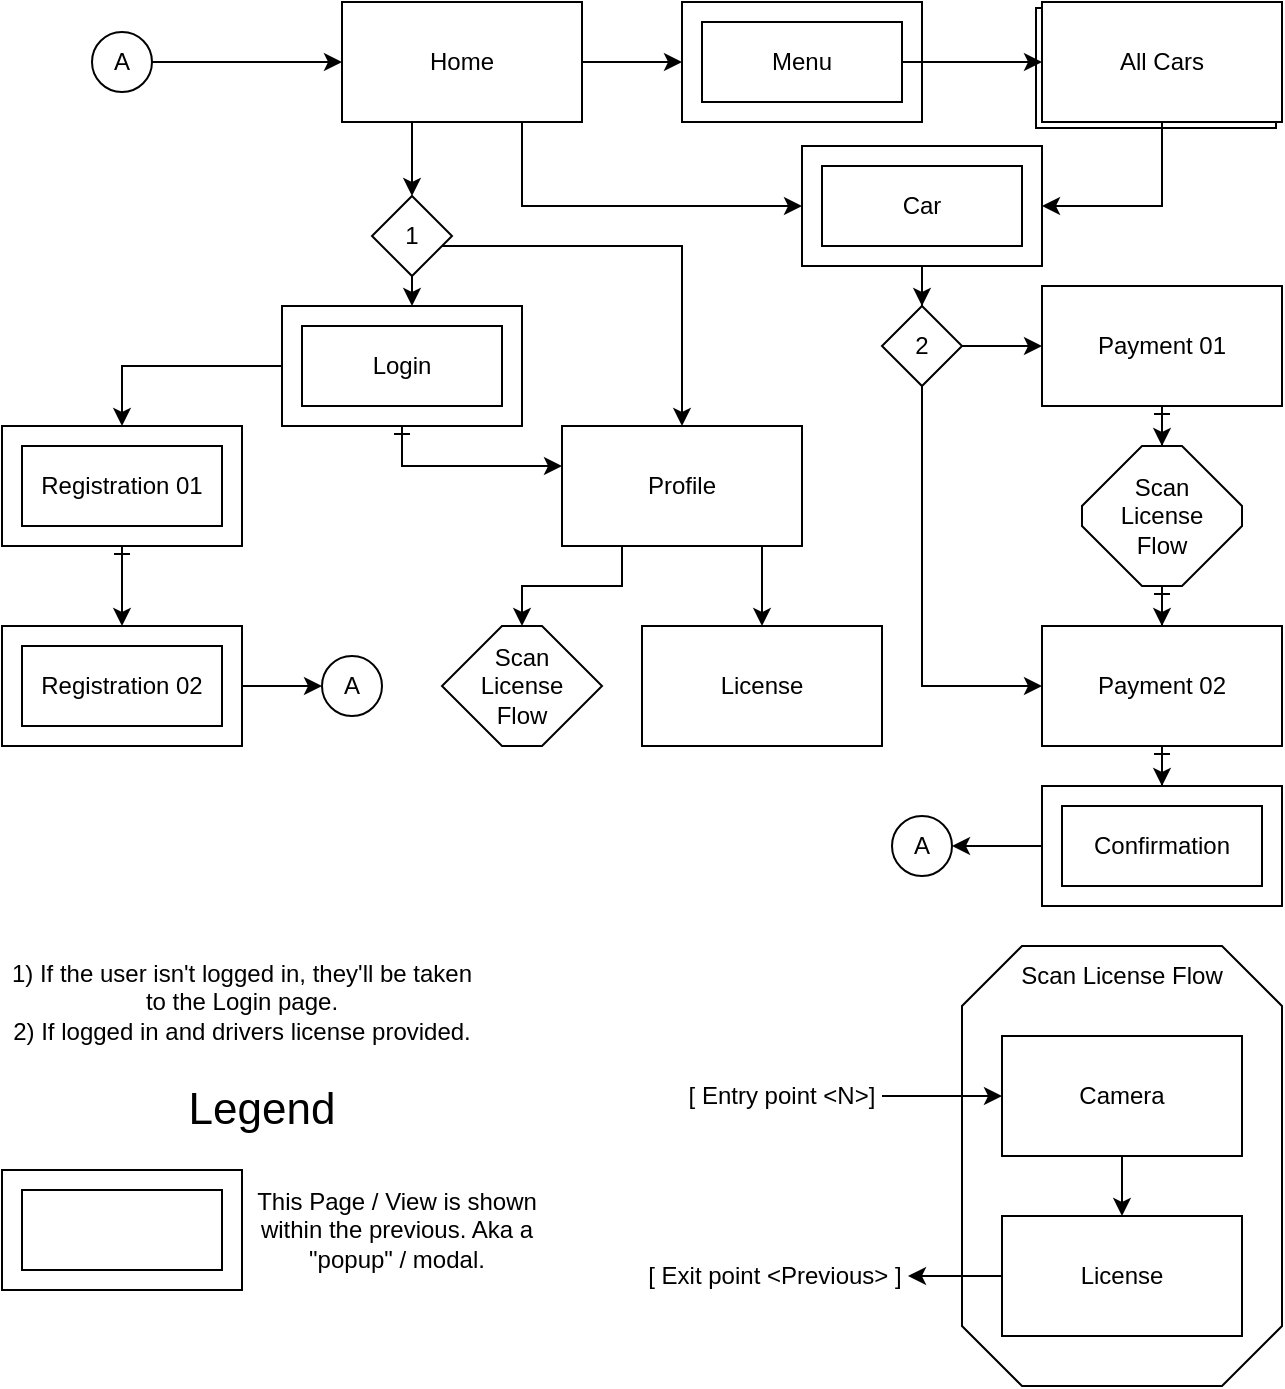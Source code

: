 <mxfile version="21.8.1" type="device">
  <diagram name="Side-1" id="9zV4TEWNxLsRhH_TJFxu">
    <mxGraphModel dx="2257" dy="788" grid="1" gridSize="10" guides="1" tooltips="1" connect="1" arrows="1" fold="1" page="1" pageScale="1" pageWidth="827" pageHeight="1169" math="0" shadow="0">
      <root>
        <mxCell id="0" />
        <mxCell id="1" parent="0" />
        <mxCell id="CM-ucKZ6M1BcmzQsLJ6T-2" style="edgeStyle=orthogonalEdgeStyle;rounded=0;orthogonalLoop=1;jettySize=auto;html=1;entryX=0.5;entryY=0;entryDx=0;entryDy=0;" parent="1" source="CM-ucKZ6M1BcmzQsLJ6T-1" target="CM-ucKZ6M1BcmzQsLJ6T-3" edge="1">
          <mxGeometry relative="1" as="geometry">
            <mxPoint x="140" y="320" as="targetPoint" />
            <Array as="points">
              <mxPoint x="145" y="160" />
              <mxPoint x="145" y="160" />
            </Array>
          </mxGeometry>
        </mxCell>
        <mxCell id="CM-ucKZ6M1BcmzQsLJ6T-20" style="edgeStyle=orthogonalEdgeStyle;rounded=0;orthogonalLoop=1;jettySize=auto;html=1;entryX=0;entryY=0.5;entryDx=0;entryDy=0;" parent="1" source="CM-ucKZ6M1BcmzQsLJ6T-1" target="CM-ucKZ6M1BcmzQsLJ6T-58" edge="1">
          <mxGeometry relative="1" as="geometry" />
        </mxCell>
        <mxCell id="CM-ucKZ6M1BcmzQsLJ6T-23" style="edgeStyle=orthogonalEdgeStyle;rounded=0;orthogonalLoop=1;jettySize=auto;html=1;" parent="1" source="CM-ucKZ6M1BcmzQsLJ6T-1" target="CM-ucKZ6M1BcmzQsLJ6T-22" edge="1">
          <mxGeometry relative="1" as="geometry">
            <Array as="points">
              <mxPoint x="200" y="190" />
            </Array>
          </mxGeometry>
        </mxCell>
        <mxCell id="CM-ucKZ6M1BcmzQsLJ6T-1" value="Home" style="rounded=0;whiteSpace=wrap;html=1;" parent="1" vertex="1">
          <mxGeometry x="110" y="88" width="120" height="60" as="geometry" />
        </mxCell>
        <mxCell id="CM-ucKZ6M1BcmzQsLJ6T-11" style="edgeStyle=orthogonalEdgeStyle;rounded=0;orthogonalLoop=1;jettySize=auto;html=1;" parent="1" source="CM-ucKZ6M1BcmzQsLJ6T-3" target="CM-ucKZ6M1BcmzQsLJ6T-10" edge="1">
          <mxGeometry relative="1" as="geometry">
            <Array as="points">
              <mxPoint x="280" y="210" />
            </Array>
          </mxGeometry>
        </mxCell>
        <mxCell id="CM-ucKZ6M1BcmzQsLJ6T-15" style="edgeStyle=orthogonalEdgeStyle;rounded=0;orthogonalLoop=1;jettySize=auto;html=1;" parent="1" source="CM-ucKZ6M1BcmzQsLJ6T-3" target="CM-ucKZ6M1BcmzQsLJ6T-14" edge="1">
          <mxGeometry relative="1" as="geometry">
            <Array as="points">
              <mxPoint x="140" y="195" />
            </Array>
          </mxGeometry>
        </mxCell>
        <mxCell id="CM-ucKZ6M1BcmzQsLJ6T-3" value="1" style="rhombus;whiteSpace=wrap;html=1;" parent="1" vertex="1">
          <mxGeometry x="125" y="185" width="40" height="40" as="geometry" />
        </mxCell>
        <mxCell id="CM-ucKZ6M1BcmzQsLJ6T-7" style="edgeStyle=orthogonalEdgeStyle;rounded=0;orthogonalLoop=1;jettySize=auto;html=1;startArrow=ERone;startFill=0;" parent="1" source="CM-ucKZ6M1BcmzQsLJ6T-4" target="CM-ucKZ6M1BcmzQsLJ6T-6" edge="1">
          <mxGeometry relative="1" as="geometry" />
        </mxCell>
        <mxCell id="CM-ucKZ6M1BcmzQsLJ6T-4" value="Registration 01" style="rounded=0;whiteSpace=wrap;html=1;" parent="1" vertex="1">
          <mxGeometry x="-60" y="300" width="120" height="60" as="geometry" />
        </mxCell>
        <mxCell id="L1UlGoUOrRTjfS1j5b0A-2" style="edgeStyle=orthogonalEdgeStyle;rounded=0;orthogonalLoop=1;jettySize=auto;html=1;" edge="1" parent="1" source="CM-ucKZ6M1BcmzQsLJ6T-6" target="L1UlGoUOrRTjfS1j5b0A-1">
          <mxGeometry relative="1" as="geometry" />
        </mxCell>
        <mxCell id="CM-ucKZ6M1BcmzQsLJ6T-6" value="Registration 02" style="rounded=0;whiteSpace=wrap;html=1;" parent="1" vertex="1">
          <mxGeometry x="-60" y="400" width="120" height="60" as="geometry" />
        </mxCell>
        <mxCell id="CM-ucKZ6M1BcmzQsLJ6T-8" value="1) If the user isn&#39;t logged in, they&#39;ll be taken to the Login page.&lt;br&gt;2) If logged in and drivers license provided." style="text;html=1;strokeColor=none;fillColor=none;align=center;verticalAlign=middle;whiteSpace=wrap;rounded=0;" parent="1" vertex="1">
          <mxGeometry x="-60" y="560" width="240" height="55" as="geometry" />
        </mxCell>
        <mxCell id="CM-ucKZ6M1BcmzQsLJ6T-13" style="edgeStyle=orthogonalEdgeStyle;rounded=0;orthogonalLoop=1;jettySize=auto;html=1;" parent="1" source="CM-ucKZ6M1BcmzQsLJ6T-10" target="CM-ucKZ6M1BcmzQsLJ6T-12" edge="1">
          <mxGeometry relative="1" as="geometry">
            <Array as="points">
              <mxPoint x="320" y="370" />
              <mxPoint x="320" y="370" />
            </Array>
          </mxGeometry>
        </mxCell>
        <mxCell id="CM-ucKZ6M1BcmzQsLJ6T-55" style="edgeStyle=orthogonalEdgeStyle;rounded=0;orthogonalLoop=1;jettySize=auto;html=1;entryX=0.5;entryY=0;entryDx=0;entryDy=0;entryPerimeter=0;" parent="1" source="CM-ucKZ6M1BcmzQsLJ6T-10" target="CM-ucKZ6M1BcmzQsLJ6T-52" edge="1">
          <mxGeometry relative="1" as="geometry">
            <Array as="points">
              <mxPoint x="250" y="380" />
              <mxPoint x="200" y="380" />
            </Array>
          </mxGeometry>
        </mxCell>
        <mxCell id="CM-ucKZ6M1BcmzQsLJ6T-10" value="Profile" style="rounded=0;whiteSpace=wrap;html=1;" parent="1" vertex="1">
          <mxGeometry x="220" y="300" width="120" height="60" as="geometry" />
        </mxCell>
        <mxCell id="CM-ucKZ6M1BcmzQsLJ6T-12" value="License" style="rounded=0;whiteSpace=wrap;html=1;" parent="1" vertex="1">
          <mxGeometry x="260" y="400" width="120" height="60" as="geometry" />
        </mxCell>
        <mxCell id="CM-ucKZ6M1BcmzQsLJ6T-16" style="edgeStyle=orthogonalEdgeStyle;rounded=0;orthogonalLoop=1;jettySize=auto;html=1;entryX=0.5;entryY=0;entryDx=0;entryDy=0;" parent="1" source="CM-ucKZ6M1BcmzQsLJ6T-14" target="CM-ucKZ6M1BcmzQsLJ6T-4" edge="1">
          <mxGeometry relative="1" as="geometry">
            <Array as="points">
              <mxPoint y="270" />
            </Array>
          </mxGeometry>
        </mxCell>
        <mxCell id="CM-ucKZ6M1BcmzQsLJ6T-17" style="edgeStyle=orthogonalEdgeStyle;rounded=0;orthogonalLoop=1;jettySize=auto;html=1;startArrow=ERone;startFill=0;" parent="1" source="CM-ucKZ6M1BcmzQsLJ6T-14" target="CM-ucKZ6M1BcmzQsLJ6T-10" edge="1">
          <mxGeometry relative="1" as="geometry">
            <Array as="points">
              <mxPoint x="140" y="320" />
            </Array>
          </mxGeometry>
        </mxCell>
        <mxCell id="CM-ucKZ6M1BcmzQsLJ6T-14" value="Login" style="rounded=0;whiteSpace=wrap;html=1;" parent="1" vertex="1">
          <mxGeometry x="80" y="240" width="120" height="60" as="geometry" />
        </mxCell>
        <mxCell id="CM-ucKZ6M1BcmzQsLJ6T-19" value="All Cars" style="rounded=0;whiteSpace=wrap;html=1;" parent="1" vertex="1">
          <mxGeometry x="457" y="91" width="120" height="60" as="geometry" />
        </mxCell>
        <mxCell id="CM-ucKZ6M1BcmzQsLJ6T-25" style="edgeStyle=orthogonalEdgeStyle;rounded=0;orthogonalLoop=1;jettySize=auto;html=1;" parent="1" source="CM-ucKZ6M1BcmzQsLJ6T-21" target="CM-ucKZ6M1BcmzQsLJ6T-22" edge="1">
          <mxGeometry relative="1" as="geometry">
            <Array as="points">
              <mxPoint x="520" y="190" />
            </Array>
          </mxGeometry>
        </mxCell>
        <mxCell id="CM-ucKZ6M1BcmzQsLJ6T-21" value="All Cars" style="rounded=0;whiteSpace=wrap;html=1;" parent="1" vertex="1">
          <mxGeometry x="460" y="88" width="120" height="60" as="geometry" />
        </mxCell>
        <mxCell id="CM-ucKZ6M1BcmzQsLJ6T-26" style="edgeStyle=orthogonalEdgeStyle;rounded=0;orthogonalLoop=1;jettySize=auto;html=1;entryX=0.5;entryY=0;entryDx=0;entryDy=0;" parent="1" source="CM-ucKZ6M1BcmzQsLJ6T-22" target="CM-ucKZ6M1BcmzQsLJ6T-27" edge="1">
          <mxGeometry relative="1" as="geometry">
            <mxPoint x="400" y="260" as="targetPoint" />
          </mxGeometry>
        </mxCell>
        <mxCell id="CM-ucKZ6M1BcmzQsLJ6T-22" value="Car" style="rounded=0;whiteSpace=wrap;html=1;" parent="1" vertex="1">
          <mxGeometry x="340" y="160" width="120" height="60" as="geometry" />
        </mxCell>
        <mxCell id="CM-ucKZ6M1BcmzQsLJ6T-28" style="edgeStyle=orthogonalEdgeStyle;rounded=0;orthogonalLoop=1;jettySize=auto;html=1;" parent="1" source="CM-ucKZ6M1BcmzQsLJ6T-27" target="CM-ucKZ6M1BcmzQsLJ6T-29" edge="1">
          <mxGeometry relative="1" as="geometry">
            <mxPoint x="470" y="260" as="targetPoint" />
          </mxGeometry>
        </mxCell>
        <mxCell id="CM-ucKZ6M1BcmzQsLJ6T-31" style="edgeStyle=orthogonalEdgeStyle;rounded=0;orthogonalLoop=1;jettySize=auto;html=1;" parent="1" source="CM-ucKZ6M1BcmzQsLJ6T-27" target="CM-ucKZ6M1BcmzQsLJ6T-30" edge="1">
          <mxGeometry relative="1" as="geometry">
            <Array as="points">
              <mxPoint x="400" y="430" />
            </Array>
          </mxGeometry>
        </mxCell>
        <mxCell id="CM-ucKZ6M1BcmzQsLJ6T-27" value="2" style="rhombus;whiteSpace=wrap;html=1;" parent="1" vertex="1">
          <mxGeometry x="380" y="240" width="40" height="40" as="geometry" />
        </mxCell>
        <mxCell id="CM-ucKZ6M1BcmzQsLJ6T-32" style="edgeStyle=orthogonalEdgeStyle;rounded=0;orthogonalLoop=1;jettySize=auto;html=1;startArrow=ERone;startFill=0;" parent="1" source="CM-ucKZ6M1BcmzQsLJ6T-50" target="CM-ucKZ6M1BcmzQsLJ6T-30" edge="1">
          <mxGeometry relative="1" as="geometry" />
        </mxCell>
        <mxCell id="CM-ucKZ6M1BcmzQsLJ6T-29" value="Payment 01" style="rounded=0;whiteSpace=wrap;html=1;" parent="1" vertex="1">
          <mxGeometry x="460" y="230" width="120" height="60" as="geometry" />
        </mxCell>
        <mxCell id="CM-ucKZ6M1BcmzQsLJ6T-35" value="" style="edgeStyle=orthogonalEdgeStyle;rounded=0;orthogonalLoop=1;jettySize=auto;html=1;startArrow=ERone;startFill=0;" parent="1" source="CM-ucKZ6M1BcmzQsLJ6T-30" target="CM-ucKZ6M1BcmzQsLJ6T-34" edge="1">
          <mxGeometry relative="1" as="geometry" />
        </mxCell>
        <mxCell id="CM-ucKZ6M1BcmzQsLJ6T-30" value="Payment 02" style="rounded=0;whiteSpace=wrap;html=1;" parent="1" vertex="1">
          <mxGeometry x="460" y="400" width="120" height="60" as="geometry" />
        </mxCell>
        <mxCell id="CM-ucKZ6M1BcmzQsLJ6T-40" style="edgeStyle=orthogonalEdgeStyle;rounded=0;orthogonalLoop=1;jettySize=auto;html=1;entryX=1;entryY=0.5;entryDx=0;entryDy=0;" parent="1" source="CM-ucKZ6M1BcmzQsLJ6T-34" target="CM-ucKZ6M1BcmzQsLJ6T-39" edge="1">
          <mxGeometry relative="1" as="geometry" />
        </mxCell>
        <mxCell id="CM-ucKZ6M1BcmzQsLJ6T-34" value="Confirmation" style="whiteSpace=wrap;html=1;rounded=0;" parent="1" vertex="1">
          <mxGeometry x="460" y="480" width="120" height="60" as="geometry" />
        </mxCell>
        <mxCell id="CM-ucKZ6M1BcmzQsLJ6T-38" style="edgeStyle=orthogonalEdgeStyle;rounded=0;orthogonalLoop=1;jettySize=auto;html=1;" parent="1" source="CM-ucKZ6M1BcmzQsLJ6T-37" target="CM-ucKZ6M1BcmzQsLJ6T-1" edge="1">
          <mxGeometry relative="1" as="geometry" />
        </mxCell>
        <mxCell id="CM-ucKZ6M1BcmzQsLJ6T-37" value="A" style="ellipse;whiteSpace=wrap;html=1;aspect=fixed;" parent="1" vertex="1">
          <mxGeometry x="-15" y="103" width="30" height="30" as="geometry" />
        </mxCell>
        <mxCell id="CM-ucKZ6M1BcmzQsLJ6T-39" value="A" style="ellipse;whiteSpace=wrap;html=1;aspect=fixed;" parent="1" vertex="1">
          <mxGeometry x="385" y="495" width="30" height="30" as="geometry" />
        </mxCell>
        <mxCell id="CM-ucKZ6M1BcmzQsLJ6T-41" value="" style="whiteSpace=wrap;html=1;shape=mxgraph.basic.octagon2;align=center;verticalAlign=middle;dx=15;" parent="1" vertex="1">
          <mxGeometry x="420" y="560" width="160" height="220" as="geometry" />
        </mxCell>
        <mxCell id="CM-ucKZ6M1BcmzQsLJ6T-57" style="edgeStyle=orthogonalEdgeStyle;rounded=0;orthogonalLoop=1;jettySize=auto;html=1;" parent="1" source="CM-ucKZ6M1BcmzQsLJ6T-44" target="CM-ucKZ6M1BcmzQsLJ6T-46" edge="1">
          <mxGeometry relative="1" as="geometry" />
        </mxCell>
        <mxCell id="CM-ucKZ6M1BcmzQsLJ6T-44" value="[ Entry point &amp;lt;N&amp;gt;]" style="text;html=1;strokeColor=none;fillColor=none;align=center;verticalAlign=middle;whiteSpace=wrap;rounded=0;" parent="1" vertex="1">
          <mxGeometry x="280" y="620" width="100" height="30" as="geometry" />
        </mxCell>
        <mxCell id="CM-ucKZ6M1BcmzQsLJ6T-45" value="Scan License Flow" style="text;html=1;strokeColor=none;fillColor=none;align=center;verticalAlign=middle;whiteSpace=wrap;rounded=0;" parent="1" vertex="1">
          <mxGeometry x="435" y="560" width="130" height="30" as="geometry" />
        </mxCell>
        <mxCell id="CM-ucKZ6M1BcmzQsLJ6T-48" value="" style="edgeStyle=orthogonalEdgeStyle;rounded=0;orthogonalLoop=1;jettySize=auto;html=1;" parent="1" source="CM-ucKZ6M1BcmzQsLJ6T-46" target="CM-ucKZ6M1BcmzQsLJ6T-47" edge="1">
          <mxGeometry relative="1" as="geometry" />
        </mxCell>
        <mxCell id="CM-ucKZ6M1BcmzQsLJ6T-46" value="Camera" style="rounded=0;whiteSpace=wrap;html=1;" parent="1" vertex="1">
          <mxGeometry x="440" y="605" width="120" height="60" as="geometry" />
        </mxCell>
        <mxCell id="CM-ucKZ6M1BcmzQsLJ6T-56" style="edgeStyle=orthogonalEdgeStyle;rounded=0;orthogonalLoop=1;jettySize=auto;html=1;" parent="1" source="CM-ucKZ6M1BcmzQsLJ6T-47" target="CM-ucKZ6M1BcmzQsLJ6T-49" edge="1">
          <mxGeometry relative="1" as="geometry" />
        </mxCell>
        <mxCell id="CM-ucKZ6M1BcmzQsLJ6T-47" value="License" style="rounded=0;whiteSpace=wrap;html=1;" parent="1" vertex="1">
          <mxGeometry x="440" y="695" width="120" height="60" as="geometry" />
        </mxCell>
        <mxCell id="CM-ucKZ6M1BcmzQsLJ6T-49" value="[ Exit point &amp;lt;Previous&amp;gt; ]" style="text;html=1;strokeColor=none;fillColor=none;align=center;verticalAlign=middle;whiteSpace=wrap;rounded=0;" parent="1" vertex="1">
          <mxGeometry x="260" y="710" width="133" height="30" as="geometry" />
        </mxCell>
        <mxCell id="CM-ucKZ6M1BcmzQsLJ6T-51" value="" style="edgeStyle=orthogonalEdgeStyle;rounded=0;orthogonalLoop=1;jettySize=auto;html=1;startArrow=ERone;startFill=0;" parent="1" source="CM-ucKZ6M1BcmzQsLJ6T-29" target="CM-ucKZ6M1BcmzQsLJ6T-50" edge="1">
          <mxGeometry relative="1" as="geometry">
            <mxPoint x="520" y="290" as="sourcePoint" />
            <mxPoint x="520" y="400" as="targetPoint" />
          </mxGeometry>
        </mxCell>
        <mxCell id="CM-ucKZ6M1BcmzQsLJ6T-50" value="Scan &lt;br&gt;License&lt;br&gt;Flow" style="whiteSpace=wrap;html=1;shape=mxgraph.basic.octagon2;align=center;verticalAlign=middle;dx=15;" parent="1" vertex="1">
          <mxGeometry x="480" y="310" width="80" height="70" as="geometry" />
        </mxCell>
        <mxCell id="CM-ucKZ6M1BcmzQsLJ6T-52" value="Scan &lt;br&gt;License&lt;br&gt;Flow" style="whiteSpace=wrap;html=1;shape=mxgraph.basic.octagon2;align=center;verticalAlign=middle;dx=15;" parent="1" vertex="1">
          <mxGeometry x="160" y="400" width="80" height="60" as="geometry" />
        </mxCell>
        <mxCell id="CM-ucKZ6M1BcmzQsLJ6T-58" value="Menu" style="rounded=0;whiteSpace=wrap;html=1;" parent="1" vertex="1">
          <mxGeometry x="280" y="88" width="120" height="60" as="geometry" />
        </mxCell>
        <mxCell id="CM-ucKZ6M1BcmzQsLJ6T-59" value="" style="rounded=0;whiteSpace=wrap;html=1;fillColor=none;" parent="1" vertex="1">
          <mxGeometry x="90" y="250" width="100" height="40" as="geometry" />
        </mxCell>
        <mxCell id="CM-ucKZ6M1BcmzQsLJ6T-60" value="" style="rounded=0;whiteSpace=wrap;html=1;" parent="1" vertex="1">
          <mxGeometry x="-60" y="672" width="120" height="60" as="geometry" />
        </mxCell>
        <mxCell id="CM-ucKZ6M1BcmzQsLJ6T-61" value="" style="rounded=0;whiteSpace=wrap;html=1;fillColor=none;" parent="1" vertex="1">
          <mxGeometry x="-50" y="682" width="100" height="40" as="geometry" />
        </mxCell>
        <mxCell id="CM-ucKZ6M1BcmzQsLJ6T-62" value="" style="rounded=0;whiteSpace=wrap;html=1;fillColor=none;" parent="1" vertex="1">
          <mxGeometry x="-50" y="310" width="100" height="40" as="geometry" />
        </mxCell>
        <mxCell id="CM-ucKZ6M1BcmzQsLJ6T-63" value="" style="rounded=0;whiteSpace=wrap;html=1;fillColor=none;" parent="1" vertex="1">
          <mxGeometry x="-50" y="410" width="100" height="40" as="geometry" />
        </mxCell>
        <mxCell id="CM-ucKZ6M1BcmzQsLJ6T-64" value="&lt;font style=&quot;font-size: 22px;&quot;&gt;Legend&lt;/font&gt;" style="text;html=1;strokeColor=none;fillColor=none;align=center;verticalAlign=middle;whiteSpace=wrap;rounded=0;" parent="1" vertex="1">
          <mxGeometry x="15" y="622" width="110" height="40" as="geometry" />
        </mxCell>
        <mxCell id="CM-ucKZ6M1BcmzQsLJ6T-65" value="This Page / View is shown within the previous. Aka a &quot;popup&quot; / modal." style="text;html=1;strokeColor=none;fillColor=none;align=center;verticalAlign=middle;whiteSpace=wrap;rounded=0;" parent="1" vertex="1">
          <mxGeometry x="65" y="672" width="145" height="60" as="geometry" />
        </mxCell>
        <mxCell id="CM-ucKZ6M1BcmzQsLJ6T-66" value="" style="rounded=0;whiteSpace=wrap;html=1;fillColor=none;" parent="1" vertex="1">
          <mxGeometry x="350" y="170" width="100" height="40" as="geometry" />
        </mxCell>
        <mxCell id="CM-ucKZ6M1BcmzQsLJ6T-69" style="edgeStyle=orthogonalEdgeStyle;rounded=0;orthogonalLoop=1;jettySize=auto;html=1;" parent="1" source="CM-ucKZ6M1BcmzQsLJ6T-67" target="CM-ucKZ6M1BcmzQsLJ6T-21" edge="1">
          <mxGeometry relative="1" as="geometry" />
        </mxCell>
        <mxCell id="CM-ucKZ6M1BcmzQsLJ6T-67" value="" style="rounded=0;whiteSpace=wrap;html=1;fillColor=none;" parent="1" vertex="1">
          <mxGeometry x="290" y="98" width="100" height="40" as="geometry" />
        </mxCell>
        <mxCell id="CM-ucKZ6M1BcmzQsLJ6T-68" value="" style="rounded=0;whiteSpace=wrap;html=1;fillColor=none;" parent="1" vertex="1">
          <mxGeometry x="470" y="490" width="100" height="40" as="geometry" />
        </mxCell>
        <mxCell id="L1UlGoUOrRTjfS1j5b0A-1" value="A" style="ellipse;whiteSpace=wrap;html=1;aspect=fixed;" vertex="1" parent="1">
          <mxGeometry x="100" y="415" width="30" height="30" as="geometry" />
        </mxCell>
      </root>
    </mxGraphModel>
  </diagram>
</mxfile>
